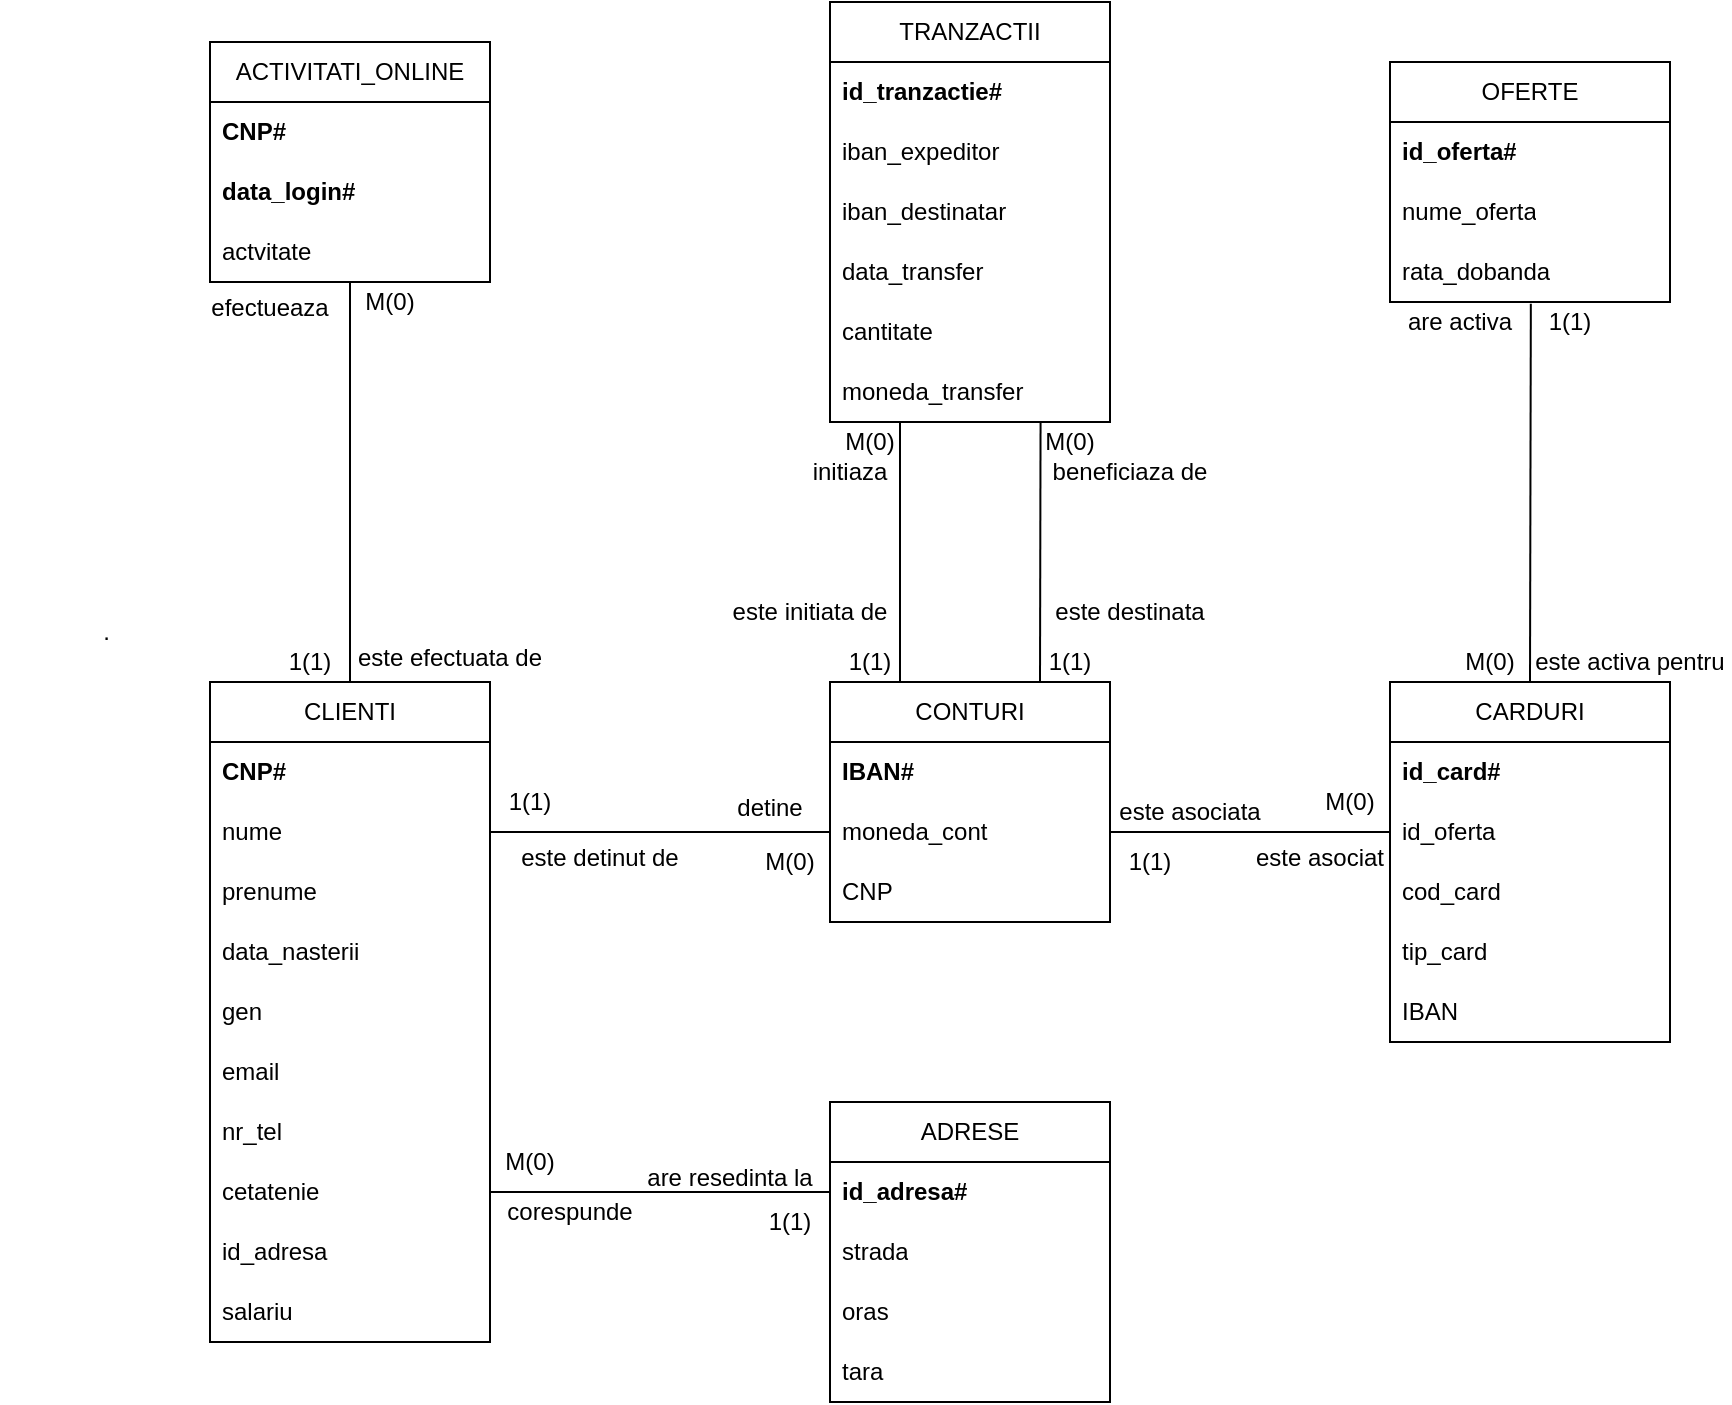 <mxfile version="22.1.17" type="device">
  <diagram name="Page-1" id="ZdlwazmHDTMSwq7NJnRc">
    <mxGraphModel dx="2140" dy="530" grid="1" gridSize="10" guides="1" tooltips="1" connect="1" arrows="1" fold="1" page="1" pageScale="1" pageWidth="850" pageHeight="1100" math="0" shadow="0">
      <root>
        <mxCell id="0" />
        <mxCell id="1" parent="0" />
        <mxCell id="7Enh9Xf3UbLxr6ZcB4gu-21" value="ACTIVITATI_ONLINE" style="swimlane;fontStyle=0;childLayout=stackLayout;horizontal=1;startSize=30;horizontalStack=0;resizeParent=1;resizeParentMax=0;resizeLast=0;collapsible=1;marginBottom=0;whiteSpace=wrap;html=1;" parent="1" vertex="1">
          <mxGeometry x="70" y="40" width="140" height="120" as="geometry" />
        </mxCell>
        <mxCell id="7Enh9Xf3UbLxr6ZcB4gu-22" value="&lt;b&gt;CNP#&lt;/b&gt;" style="text;strokeColor=none;fillColor=none;align=left;verticalAlign=middle;spacingLeft=4;spacingRight=4;overflow=hidden;points=[[0,0.5],[1,0.5]];portConstraint=eastwest;rotatable=0;whiteSpace=wrap;html=1;" parent="7Enh9Xf3UbLxr6ZcB4gu-21" vertex="1">
          <mxGeometry y="30" width="140" height="30" as="geometry" />
        </mxCell>
        <mxCell id="7Enh9Xf3UbLxr6ZcB4gu-23" value="&lt;b&gt;data_login#&lt;/b&gt;" style="text;strokeColor=none;fillColor=none;align=left;verticalAlign=middle;spacingLeft=4;spacingRight=4;overflow=hidden;points=[[0,0.5],[1,0.5]];portConstraint=eastwest;rotatable=0;whiteSpace=wrap;html=1;" parent="7Enh9Xf3UbLxr6ZcB4gu-21" vertex="1">
          <mxGeometry y="60" width="140" height="30" as="geometry" />
        </mxCell>
        <mxCell id="7Enh9Xf3UbLxr6ZcB4gu-24" value="actvitate" style="text;strokeColor=none;fillColor=none;align=left;verticalAlign=middle;spacingLeft=4;spacingRight=4;overflow=hidden;points=[[0,0.5],[1,0.5]];portConstraint=eastwest;rotatable=0;whiteSpace=wrap;html=1;" parent="7Enh9Xf3UbLxr6ZcB4gu-21" vertex="1">
          <mxGeometry y="90" width="140" height="30" as="geometry" />
        </mxCell>
        <mxCell id="7Enh9Xf3UbLxr6ZcB4gu-27" value="CLIENTI" style="swimlane;fontStyle=0;childLayout=stackLayout;horizontal=1;startSize=30;horizontalStack=0;resizeParent=1;resizeParentMax=0;resizeLast=0;collapsible=1;marginBottom=0;whiteSpace=wrap;html=1;" parent="1" vertex="1">
          <mxGeometry x="70" y="360" width="140" height="330" as="geometry" />
        </mxCell>
        <mxCell id="7Enh9Xf3UbLxr6ZcB4gu-28" value="&lt;b&gt;CNP#&lt;/b&gt;" style="text;strokeColor=none;fillColor=none;align=left;verticalAlign=middle;spacingLeft=4;spacingRight=4;overflow=hidden;points=[[0,0.5],[1,0.5]];portConstraint=eastwest;rotatable=0;whiteSpace=wrap;html=1;" parent="7Enh9Xf3UbLxr6ZcB4gu-27" vertex="1">
          <mxGeometry y="30" width="140" height="30" as="geometry" />
        </mxCell>
        <mxCell id="7Enh9Xf3UbLxr6ZcB4gu-29" value="nume" style="text;strokeColor=none;fillColor=none;align=left;verticalAlign=middle;spacingLeft=4;spacingRight=4;overflow=hidden;points=[[0,0.5],[1,0.5]];portConstraint=eastwest;rotatable=0;whiteSpace=wrap;html=1;" parent="7Enh9Xf3UbLxr6ZcB4gu-27" vertex="1">
          <mxGeometry y="60" width="140" height="30" as="geometry" />
        </mxCell>
        <mxCell id="7Enh9Xf3UbLxr6ZcB4gu-30" value="prenume" style="text;strokeColor=none;fillColor=none;align=left;verticalAlign=middle;spacingLeft=4;spacingRight=4;overflow=hidden;points=[[0,0.5],[1,0.5]];portConstraint=eastwest;rotatable=0;whiteSpace=wrap;html=1;" parent="7Enh9Xf3UbLxr6ZcB4gu-27" vertex="1">
          <mxGeometry y="90" width="140" height="30" as="geometry" />
        </mxCell>
        <mxCell id="7Enh9Xf3UbLxr6ZcB4gu-31" value="data_nasterii" style="text;strokeColor=none;fillColor=none;align=left;verticalAlign=middle;spacingLeft=4;spacingRight=4;overflow=hidden;points=[[0,0.5],[1,0.5]];portConstraint=eastwest;rotatable=0;whiteSpace=wrap;html=1;" parent="7Enh9Xf3UbLxr6ZcB4gu-27" vertex="1">
          <mxGeometry y="120" width="140" height="30" as="geometry" />
        </mxCell>
        <mxCell id="7Enh9Xf3UbLxr6ZcB4gu-32" value="gen" style="text;strokeColor=none;fillColor=none;align=left;verticalAlign=middle;spacingLeft=4;spacingRight=4;overflow=hidden;points=[[0,0.5],[1,0.5]];portConstraint=eastwest;rotatable=0;whiteSpace=wrap;html=1;" parent="7Enh9Xf3UbLxr6ZcB4gu-27" vertex="1">
          <mxGeometry y="150" width="140" height="30" as="geometry" />
        </mxCell>
        <mxCell id="7Enh9Xf3UbLxr6ZcB4gu-33" value="email" style="text;strokeColor=none;fillColor=none;align=left;verticalAlign=middle;spacingLeft=4;spacingRight=4;overflow=hidden;points=[[0,0.5],[1,0.5]];portConstraint=eastwest;rotatable=0;whiteSpace=wrap;html=1;" parent="7Enh9Xf3UbLxr6ZcB4gu-27" vertex="1">
          <mxGeometry y="180" width="140" height="30" as="geometry" />
        </mxCell>
        <mxCell id="7Enh9Xf3UbLxr6ZcB4gu-34" value="nr_tel" style="text;strokeColor=none;fillColor=none;align=left;verticalAlign=middle;spacingLeft=4;spacingRight=4;overflow=hidden;points=[[0,0.5],[1,0.5]];portConstraint=eastwest;rotatable=0;whiteSpace=wrap;html=1;" parent="7Enh9Xf3UbLxr6ZcB4gu-27" vertex="1">
          <mxGeometry y="210" width="140" height="30" as="geometry" />
        </mxCell>
        <mxCell id="7Enh9Xf3UbLxr6ZcB4gu-35" value="cetatenie" style="text;strokeColor=none;fillColor=none;align=left;verticalAlign=middle;spacingLeft=4;spacingRight=4;overflow=hidden;points=[[0,0.5],[1,0.5]];portConstraint=eastwest;rotatable=0;whiteSpace=wrap;html=1;" parent="7Enh9Xf3UbLxr6ZcB4gu-27" vertex="1">
          <mxGeometry y="240" width="140" height="30" as="geometry" />
        </mxCell>
        <mxCell id="7Enh9Xf3UbLxr6ZcB4gu-36" value="id_adresa" style="text;strokeColor=none;fillColor=none;align=left;verticalAlign=middle;spacingLeft=4;spacingRight=4;overflow=hidden;points=[[0,0.5],[1,0.5]];portConstraint=eastwest;rotatable=0;whiteSpace=wrap;html=1;" parent="7Enh9Xf3UbLxr6ZcB4gu-27" vertex="1">
          <mxGeometry y="270" width="140" height="30" as="geometry" />
        </mxCell>
        <mxCell id="7Enh9Xf3UbLxr6ZcB4gu-37" value="salariu" style="text;strokeColor=none;fillColor=none;align=left;verticalAlign=middle;spacingLeft=4;spacingRight=4;overflow=hidden;points=[[0,0.5],[1,0.5]];portConstraint=eastwest;rotatable=0;whiteSpace=wrap;html=1;" parent="7Enh9Xf3UbLxr6ZcB4gu-27" vertex="1">
          <mxGeometry y="300" width="140" height="30" as="geometry" />
        </mxCell>
        <mxCell id="7Enh9Xf3UbLxr6ZcB4gu-39" value="ADRESE" style="swimlane;fontStyle=0;childLayout=stackLayout;horizontal=1;startSize=30;horizontalStack=0;resizeParent=1;resizeParentMax=0;resizeLast=0;collapsible=1;marginBottom=0;whiteSpace=wrap;html=1;" parent="1" vertex="1">
          <mxGeometry x="380" y="570" width="140" height="150" as="geometry" />
        </mxCell>
        <mxCell id="7Enh9Xf3UbLxr6ZcB4gu-40" value="&lt;b&gt;id_adresa#&lt;/b&gt;" style="text;strokeColor=none;fillColor=none;align=left;verticalAlign=middle;spacingLeft=4;spacingRight=4;overflow=hidden;points=[[0,0.5],[1,0.5]];portConstraint=eastwest;rotatable=0;whiteSpace=wrap;html=1;" parent="7Enh9Xf3UbLxr6ZcB4gu-39" vertex="1">
          <mxGeometry y="30" width="140" height="30" as="geometry" />
        </mxCell>
        <mxCell id="7Enh9Xf3UbLxr6ZcB4gu-41" value="strada" style="text;strokeColor=none;fillColor=none;align=left;verticalAlign=middle;spacingLeft=4;spacingRight=4;overflow=hidden;points=[[0,0.5],[1,0.5]];portConstraint=eastwest;rotatable=0;whiteSpace=wrap;html=1;" parent="7Enh9Xf3UbLxr6ZcB4gu-39" vertex="1">
          <mxGeometry y="60" width="140" height="30" as="geometry" />
        </mxCell>
        <mxCell id="7Enh9Xf3UbLxr6ZcB4gu-42" value="oras" style="text;strokeColor=none;fillColor=none;align=left;verticalAlign=middle;spacingLeft=4;spacingRight=4;overflow=hidden;points=[[0,0.5],[1,0.5]];portConstraint=eastwest;rotatable=0;whiteSpace=wrap;html=1;" parent="7Enh9Xf3UbLxr6ZcB4gu-39" vertex="1">
          <mxGeometry y="90" width="140" height="30" as="geometry" />
        </mxCell>
        <mxCell id="7Enh9Xf3UbLxr6ZcB4gu-43" value="tara" style="text;strokeColor=none;fillColor=none;align=left;verticalAlign=middle;spacingLeft=4;spacingRight=4;overflow=hidden;points=[[0,0.5],[1,0.5]];portConstraint=eastwest;rotatable=0;whiteSpace=wrap;html=1;" parent="7Enh9Xf3UbLxr6ZcB4gu-39" vertex="1">
          <mxGeometry y="120" width="140" height="30" as="geometry" />
        </mxCell>
        <mxCell id="7Enh9Xf3UbLxr6ZcB4gu-44" value="CONTURI" style="swimlane;fontStyle=0;childLayout=stackLayout;horizontal=1;startSize=30;horizontalStack=0;resizeParent=1;resizeParentMax=0;resizeLast=0;collapsible=1;marginBottom=0;whiteSpace=wrap;html=1;" parent="1" vertex="1">
          <mxGeometry x="380" y="360" width="140" height="120" as="geometry" />
        </mxCell>
        <mxCell id="7Enh9Xf3UbLxr6ZcB4gu-45" value="&lt;b&gt;IBAN#&lt;/b&gt;" style="text;strokeColor=none;fillColor=none;align=left;verticalAlign=middle;spacingLeft=4;spacingRight=4;overflow=hidden;points=[[0,0.5],[1,0.5]];portConstraint=eastwest;rotatable=0;whiteSpace=wrap;html=1;" parent="7Enh9Xf3UbLxr6ZcB4gu-44" vertex="1">
          <mxGeometry y="30" width="140" height="30" as="geometry" />
        </mxCell>
        <mxCell id="7Enh9Xf3UbLxr6ZcB4gu-46" value="moneda_cont" style="text;strokeColor=none;fillColor=none;align=left;verticalAlign=middle;spacingLeft=4;spacingRight=4;overflow=hidden;points=[[0,0.5],[1,0.5]];portConstraint=eastwest;rotatable=0;whiteSpace=wrap;html=1;" parent="7Enh9Xf3UbLxr6ZcB4gu-44" vertex="1">
          <mxGeometry y="60" width="140" height="30" as="geometry" />
        </mxCell>
        <mxCell id="7Enh9Xf3UbLxr6ZcB4gu-47" value="CNP" style="text;strokeColor=none;fillColor=none;align=left;verticalAlign=middle;spacingLeft=4;spacingRight=4;overflow=hidden;points=[[0,0.5],[1,0.5]];portConstraint=eastwest;rotatable=0;whiteSpace=wrap;html=1;" parent="7Enh9Xf3UbLxr6ZcB4gu-44" vertex="1">
          <mxGeometry y="90" width="140" height="30" as="geometry" />
        </mxCell>
        <mxCell id="7Enh9Xf3UbLxr6ZcB4gu-49" value="TRANZACTII" style="swimlane;fontStyle=0;childLayout=stackLayout;horizontal=1;startSize=30;horizontalStack=0;resizeParent=1;resizeParentMax=0;resizeLast=0;collapsible=1;marginBottom=0;whiteSpace=wrap;html=1;" parent="1" vertex="1">
          <mxGeometry x="380" y="20" width="140" height="210" as="geometry" />
        </mxCell>
        <mxCell id="7Enh9Xf3UbLxr6ZcB4gu-50" value="&lt;b&gt;id_tranzactie#&lt;/b&gt;" style="text;strokeColor=none;fillColor=none;align=left;verticalAlign=middle;spacingLeft=4;spacingRight=4;overflow=hidden;points=[[0,0.5],[1,0.5]];portConstraint=eastwest;rotatable=0;whiteSpace=wrap;html=1;" parent="7Enh9Xf3UbLxr6ZcB4gu-49" vertex="1">
          <mxGeometry y="30" width="140" height="30" as="geometry" />
        </mxCell>
        <mxCell id="7Enh9Xf3UbLxr6ZcB4gu-51" value="iban_expeditor" style="text;strokeColor=none;fillColor=none;align=left;verticalAlign=middle;spacingLeft=4;spacingRight=4;overflow=hidden;points=[[0,0.5],[1,0.5]];portConstraint=eastwest;rotatable=0;whiteSpace=wrap;html=1;" parent="7Enh9Xf3UbLxr6ZcB4gu-49" vertex="1">
          <mxGeometry y="60" width="140" height="30" as="geometry" />
        </mxCell>
        <mxCell id="7Enh9Xf3UbLxr6ZcB4gu-52" value="iban_destinatar" style="text;strokeColor=none;fillColor=none;align=left;verticalAlign=middle;spacingLeft=4;spacingRight=4;overflow=hidden;points=[[0,0.5],[1,0.5]];portConstraint=eastwest;rotatable=0;whiteSpace=wrap;html=1;" parent="7Enh9Xf3UbLxr6ZcB4gu-49" vertex="1">
          <mxGeometry y="90" width="140" height="30" as="geometry" />
        </mxCell>
        <mxCell id="7Enh9Xf3UbLxr6ZcB4gu-53" value="data_transfer" style="text;strokeColor=none;fillColor=none;align=left;verticalAlign=middle;spacingLeft=4;spacingRight=4;overflow=hidden;points=[[0,0.5],[1,0.5]];portConstraint=eastwest;rotatable=0;whiteSpace=wrap;html=1;" parent="7Enh9Xf3UbLxr6ZcB4gu-49" vertex="1">
          <mxGeometry y="120" width="140" height="30" as="geometry" />
        </mxCell>
        <mxCell id="7Enh9Xf3UbLxr6ZcB4gu-54" value="cantitate" style="text;strokeColor=none;fillColor=none;align=left;verticalAlign=middle;spacingLeft=4;spacingRight=4;overflow=hidden;points=[[0,0.5],[1,0.5]];portConstraint=eastwest;rotatable=0;whiteSpace=wrap;html=1;" parent="7Enh9Xf3UbLxr6ZcB4gu-49" vertex="1">
          <mxGeometry y="150" width="140" height="30" as="geometry" />
        </mxCell>
        <mxCell id="7Enh9Xf3UbLxr6ZcB4gu-55" value="moneda_transfer" style="text;strokeColor=none;fillColor=none;align=left;verticalAlign=middle;spacingLeft=4;spacingRight=4;overflow=hidden;points=[[0,0.5],[1,0.5]];portConstraint=eastwest;rotatable=0;whiteSpace=wrap;html=1;" parent="7Enh9Xf3UbLxr6ZcB4gu-49" vertex="1">
          <mxGeometry y="180" width="140" height="30" as="geometry" />
        </mxCell>
        <mxCell id="7Enh9Xf3UbLxr6ZcB4gu-56" value="CARDURI" style="swimlane;fontStyle=0;childLayout=stackLayout;horizontal=1;startSize=30;horizontalStack=0;resizeParent=1;resizeParentMax=0;resizeLast=0;collapsible=1;marginBottom=0;whiteSpace=wrap;html=1;" parent="1" vertex="1">
          <mxGeometry x="660" y="360" width="140" height="180" as="geometry" />
        </mxCell>
        <mxCell id="7Enh9Xf3UbLxr6ZcB4gu-57" value="&lt;b&gt;id_card#&lt;/b&gt;" style="text;strokeColor=none;fillColor=none;align=left;verticalAlign=middle;spacingLeft=4;spacingRight=4;overflow=hidden;points=[[0,0.5],[1,0.5]];portConstraint=eastwest;rotatable=0;whiteSpace=wrap;html=1;" parent="7Enh9Xf3UbLxr6ZcB4gu-56" vertex="1">
          <mxGeometry y="30" width="140" height="30" as="geometry" />
        </mxCell>
        <mxCell id="7Enh9Xf3UbLxr6ZcB4gu-58" value="id_oferta" style="text;strokeColor=none;fillColor=none;align=left;verticalAlign=middle;spacingLeft=4;spacingRight=4;overflow=hidden;points=[[0,0.5],[1,0.5]];portConstraint=eastwest;rotatable=0;whiteSpace=wrap;html=1;" parent="7Enh9Xf3UbLxr6ZcB4gu-56" vertex="1">
          <mxGeometry y="60" width="140" height="30" as="geometry" />
        </mxCell>
        <mxCell id="7Enh9Xf3UbLxr6ZcB4gu-59" value="cod_card" style="text;strokeColor=none;fillColor=none;align=left;verticalAlign=middle;spacingLeft=4;spacingRight=4;overflow=hidden;points=[[0,0.5],[1,0.5]];portConstraint=eastwest;rotatable=0;whiteSpace=wrap;html=1;" parent="7Enh9Xf3UbLxr6ZcB4gu-56" vertex="1">
          <mxGeometry y="90" width="140" height="30" as="geometry" />
        </mxCell>
        <mxCell id="7Enh9Xf3UbLxr6ZcB4gu-60" value="tip_card" style="text;strokeColor=none;fillColor=none;align=left;verticalAlign=middle;spacingLeft=4;spacingRight=4;overflow=hidden;points=[[0,0.5],[1,0.5]];portConstraint=eastwest;rotatable=0;whiteSpace=wrap;html=1;" parent="7Enh9Xf3UbLxr6ZcB4gu-56" vertex="1">
          <mxGeometry y="120" width="140" height="30" as="geometry" />
        </mxCell>
        <mxCell id="7Enh9Xf3UbLxr6ZcB4gu-61" value="IBAN" style="text;strokeColor=none;fillColor=none;align=left;verticalAlign=middle;spacingLeft=4;spacingRight=4;overflow=hidden;points=[[0,0.5],[1,0.5]];portConstraint=eastwest;rotatable=0;whiteSpace=wrap;html=1;" parent="7Enh9Xf3UbLxr6ZcB4gu-56" vertex="1">
          <mxGeometry y="150" width="140" height="30" as="geometry" />
        </mxCell>
        <mxCell id="7Enh9Xf3UbLxr6ZcB4gu-62" value="OFERTE" style="swimlane;fontStyle=0;childLayout=stackLayout;horizontal=1;startSize=30;horizontalStack=0;resizeParent=1;resizeParentMax=0;resizeLast=0;collapsible=1;marginBottom=0;whiteSpace=wrap;html=1;" parent="1" vertex="1">
          <mxGeometry x="660" y="50" width="140" height="120" as="geometry" />
        </mxCell>
        <mxCell id="7Enh9Xf3UbLxr6ZcB4gu-63" value="&lt;b&gt;id_oferta#&lt;/b&gt;" style="text;strokeColor=none;fillColor=none;align=left;verticalAlign=middle;spacingLeft=4;spacingRight=4;overflow=hidden;points=[[0,0.5],[1,0.5]];portConstraint=eastwest;rotatable=0;whiteSpace=wrap;html=1;" parent="7Enh9Xf3UbLxr6ZcB4gu-62" vertex="1">
          <mxGeometry y="30" width="140" height="30" as="geometry" />
        </mxCell>
        <mxCell id="7Enh9Xf3UbLxr6ZcB4gu-64" value="nume_oferta" style="text;strokeColor=none;fillColor=none;align=left;verticalAlign=middle;spacingLeft=4;spacingRight=4;overflow=hidden;points=[[0,0.5],[1,0.5]];portConstraint=eastwest;rotatable=0;whiteSpace=wrap;html=1;" parent="7Enh9Xf3UbLxr6ZcB4gu-62" vertex="1">
          <mxGeometry y="60" width="140" height="30" as="geometry" />
        </mxCell>
        <mxCell id="7Enh9Xf3UbLxr6ZcB4gu-65" value="rata_dobanda" style="text;strokeColor=none;fillColor=none;align=left;verticalAlign=middle;spacingLeft=4;spacingRight=4;overflow=hidden;points=[[0,0.5],[1,0.5]];portConstraint=eastwest;rotatable=0;whiteSpace=wrap;html=1;" parent="7Enh9Xf3UbLxr6ZcB4gu-62" vertex="1">
          <mxGeometry y="90" width="140" height="30" as="geometry" />
        </mxCell>
        <mxCell id="7Enh9Xf3UbLxr6ZcB4gu-66" value="" style="endArrow=none;html=1;rounded=0;exitX=0.5;exitY=0;exitDx=0;exitDy=0;entryX=0.5;entryY=1;entryDx=0;entryDy=0;" parent="1" source="7Enh9Xf3UbLxr6ZcB4gu-27" target="7Enh9Xf3UbLxr6ZcB4gu-21" edge="1">
          <mxGeometry width="50" height="50" relative="1" as="geometry">
            <mxPoint x="590" y="390" as="sourcePoint" />
            <mxPoint x="140" y="250" as="targetPoint" />
          </mxGeometry>
        </mxCell>
        <mxCell id="7Enh9Xf3UbLxr6ZcB4gu-67" value="" style="endArrow=none;html=1;rounded=0;exitX=1;exitY=0.5;exitDx=0;exitDy=0;entryX=0;entryY=0.5;entryDx=0;entryDy=0;" parent="1" source="7Enh9Xf3UbLxr6ZcB4gu-29" target="7Enh9Xf3UbLxr6ZcB4gu-46" edge="1">
          <mxGeometry width="50" height="50" relative="1" as="geometry">
            <mxPoint x="470" y="430" as="sourcePoint" />
            <mxPoint x="520" y="380" as="targetPoint" />
          </mxGeometry>
        </mxCell>
        <mxCell id="7Enh9Xf3UbLxr6ZcB4gu-68" value="" style="endArrow=none;html=1;rounded=0;exitX=0;exitY=0.5;exitDx=0;exitDy=0;entryX=1;entryY=0.5;entryDx=0;entryDy=0;" parent="1" source="7Enh9Xf3UbLxr6ZcB4gu-40" target="7Enh9Xf3UbLxr6ZcB4gu-35" edge="1">
          <mxGeometry width="50" height="50" relative="1" as="geometry">
            <mxPoint x="470" y="530" as="sourcePoint" />
            <mxPoint x="520" y="480" as="targetPoint" />
          </mxGeometry>
        </mxCell>
        <mxCell id="7Enh9Xf3UbLxr6ZcB4gu-69" value="" style="endArrow=none;html=1;rounded=0;exitX=0.25;exitY=0;exitDx=0;exitDy=0;entryX=0.25;entryY=1;entryDx=0;entryDy=0;entryPerimeter=0;" parent="1" source="7Enh9Xf3UbLxr6ZcB4gu-44" target="7Enh9Xf3UbLxr6ZcB4gu-55" edge="1">
          <mxGeometry width="50" height="50" relative="1" as="geometry">
            <mxPoint x="470" y="130" as="sourcePoint" />
            <mxPoint x="365" y="270" as="targetPoint" />
          </mxGeometry>
        </mxCell>
        <mxCell id="7Enh9Xf3UbLxr6ZcB4gu-71" value="" style="endArrow=none;html=1;rounded=0;exitX=0.75;exitY=0;exitDx=0;exitDy=0;entryX=0.752;entryY=0.989;entryDx=0;entryDy=0;entryPerimeter=0;" parent="1" source="7Enh9Xf3UbLxr6ZcB4gu-44" target="7Enh9Xf3UbLxr6ZcB4gu-55" edge="1">
          <mxGeometry width="50" height="50" relative="1" as="geometry">
            <mxPoint x="470" y="230" as="sourcePoint" />
            <mxPoint x="520" y="180" as="targetPoint" />
          </mxGeometry>
        </mxCell>
        <mxCell id="7Enh9Xf3UbLxr6ZcB4gu-72" value="" style="endArrow=none;html=1;rounded=0;exitX=1;exitY=0.5;exitDx=0;exitDy=0;entryX=0;entryY=0.5;entryDx=0;entryDy=0;" parent="1" source="7Enh9Xf3UbLxr6ZcB4gu-46" target="7Enh9Xf3UbLxr6ZcB4gu-58" edge="1">
          <mxGeometry width="50" height="50" relative="1" as="geometry">
            <mxPoint x="610" y="370" as="sourcePoint" />
            <mxPoint x="660" y="320" as="targetPoint" />
          </mxGeometry>
        </mxCell>
        <mxCell id="7Enh9Xf3UbLxr6ZcB4gu-73" value="" style="endArrow=none;html=1;rounded=0;entryX=0.503;entryY=1.029;entryDx=0;entryDy=0;entryPerimeter=0;exitX=0.5;exitY=0;exitDx=0;exitDy=0;" parent="1" source="7Enh9Xf3UbLxr6ZcB4gu-56" target="7Enh9Xf3UbLxr6ZcB4gu-65" edge="1">
          <mxGeometry width="50" height="50" relative="1" as="geometry">
            <mxPoint x="610" y="370" as="sourcePoint" />
            <mxPoint x="660" y="320" as="targetPoint" />
          </mxGeometry>
        </mxCell>
        <mxCell id="7Enh9Xf3UbLxr6ZcB4gu-74" value="M(0)" style="text;html=1;strokeColor=none;fillColor=none;align=center;verticalAlign=middle;whiteSpace=wrap;rounded=0;" parent="1" vertex="1">
          <mxGeometry x="140" y="160" width="40" height="20" as="geometry" />
        </mxCell>
        <mxCell id="7Enh9Xf3UbLxr6ZcB4gu-75" value="1(1)" style="text;html=1;strokeColor=none;fillColor=none;align=center;verticalAlign=middle;whiteSpace=wrap;rounded=0;" parent="1" vertex="1">
          <mxGeometry x="100" y="340" width="40" height="20" as="geometry" />
        </mxCell>
        <mxCell id="7Enh9Xf3UbLxr6ZcB4gu-76" value="1(1)" style="text;html=1;strokeColor=none;fillColor=none;align=center;verticalAlign=middle;whiteSpace=wrap;rounded=0;" parent="1" vertex="1">
          <mxGeometry x="340" y="620" width="40" height="20" as="geometry" />
        </mxCell>
        <mxCell id="7Enh9Xf3UbLxr6ZcB4gu-77" value="M(0)" style="text;html=1;strokeColor=none;fillColor=none;align=center;verticalAlign=middle;whiteSpace=wrap;rounded=0;" parent="1" vertex="1">
          <mxGeometry x="210" y="590" width="40" height="20" as="geometry" />
        </mxCell>
        <mxCell id="7Enh9Xf3UbLxr6ZcB4gu-78" value="M(0)" style="text;html=1;strokeColor=none;fillColor=none;align=center;verticalAlign=middle;whiteSpace=wrap;rounded=0;" parent="1" vertex="1">
          <mxGeometry x="340" y="440" width="40" height="20" as="geometry" />
        </mxCell>
        <mxCell id="7Enh9Xf3UbLxr6ZcB4gu-79" value="1(1)" style="text;html=1;strokeColor=none;fillColor=none;align=center;verticalAlign=middle;whiteSpace=wrap;rounded=0;" parent="1" vertex="1">
          <mxGeometry x="210" y="410" width="40" height="20" as="geometry" />
        </mxCell>
        <mxCell id="7Enh9Xf3UbLxr6ZcB4gu-80" value="M(0)" style="text;html=1;strokeColor=none;fillColor=none;align=center;verticalAlign=middle;whiteSpace=wrap;rounded=0;" parent="1" vertex="1">
          <mxGeometry x="380" y="230" width="40" height="20" as="geometry" />
        </mxCell>
        <mxCell id="7Enh9Xf3UbLxr6ZcB4gu-81" value="M(0)" style="text;html=1;strokeColor=none;fillColor=none;align=center;verticalAlign=middle;whiteSpace=wrap;rounded=0;" parent="1" vertex="1">
          <mxGeometry x="480" y="230" width="40" height="20" as="geometry" />
        </mxCell>
        <mxCell id="7Enh9Xf3UbLxr6ZcB4gu-82" value="1(1)" style="text;html=1;strokeColor=none;fillColor=none;align=center;verticalAlign=middle;whiteSpace=wrap;rounded=0;" parent="1" vertex="1">
          <mxGeometry x="380" y="340" width="40" height="20" as="geometry" />
        </mxCell>
        <mxCell id="7Enh9Xf3UbLxr6ZcB4gu-83" value="1(1)" style="text;html=1;strokeColor=none;fillColor=none;align=center;verticalAlign=middle;whiteSpace=wrap;rounded=0;" parent="1" vertex="1">
          <mxGeometry x="480" y="340" width="40" height="20" as="geometry" />
        </mxCell>
        <mxCell id="7Enh9Xf3UbLxr6ZcB4gu-84" value="M(0)" style="text;html=1;strokeColor=none;fillColor=none;align=center;verticalAlign=middle;whiteSpace=wrap;rounded=0;" parent="1" vertex="1">
          <mxGeometry x="620" y="410" width="40" height="20" as="geometry" />
        </mxCell>
        <mxCell id="7Enh9Xf3UbLxr6ZcB4gu-85" value="1(1)" style="text;html=1;strokeColor=none;fillColor=none;align=center;verticalAlign=middle;whiteSpace=wrap;rounded=0;" parent="1" vertex="1">
          <mxGeometry x="520" y="440" width="40" height="20" as="geometry" />
        </mxCell>
        <mxCell id="7Enh9Xf3UbLxr6ZcB4gu-86" value="1(1)" style="text;html=1;strokeColor=none;fillColor=none;align=center;verticalAlign=middle;whiteSpace=wrap;rounded=0;" parent="1" vertex="1">
          <mxGeometry x="730" y="170" width="40" height="20" as="geometry" />
        </mxCell>
        <mxCell id="7Enh9Xf3UbLxr6ZcB4gu-87" value="M(0)" style="text;html=1;strokeColor=none;fillColor=none;align=center;verticalAlign=middle;whiteSpace=wrap;rounded=0;" parent="1" vertex="1">
          <mxGeometry x="690" y="340" width="40" height="20" as="geometry" />
        </mxCell>
        <mxCell id="7Enh9Xf3UbLxr6ZcB4gu-89" value="efectueaza" style="text;html=1;strokeColor=none;fillColor=none;align=center;verticalAlign=middle;whiteSpace=wrap;rounded=0;" parent="1" vertex="1">
          <mxGeometry x="70" y="165" width="60" height="15" as="geometry" />
        </mxCell>
        <mxCell id="7Enh9Xf3UbLxr6ZcB4gu-90" value="este efectuata de" style="text;html=1;strokeColor=none;fillColor=none;align=center;verticalAlign=middle;whiteSpace=wrap;rounded=0;" parent="1" vertex="1">
          <mxGeometry x="140" y="340" width="100" height="15" as="geometry" />
        </mxCell>
        <mxCell id="7Enh9Xf3UbLxr6ZcB4gu-91" value="are resedinta la" style="text;html=1;strokeColor=none;fillColor=none;align=center;verticalAlign=middle;whiteSpace=wrap;rounded=0;" parent="1" vertex="1">
          <mxGeometry x="280" y="600" width="100" height="15" as="geometry" />
        </mxCell>
        <mxCell id="7Enh9Xf3UbLxr6ZcB4gu-93" value="corespunde" style="text;html=1;strokeColor=none;fillColor=none;align=center;verticalAlign=middle;whiteSpace=wrap;rounded=0;" parent="1" vertex="1">
          <mxGeometry x="220" y="620" width="60" height="10" as="geometry" />
        </mxCell>
        <mxCell id="7Enh9Xf3UbLxr6ZcB4gu-96" value="detine" style="text;html=1;strokeColor=none;fillColor=none;align=center;verticalAlign=middle;whiteSpace=wrap;rounded=0;" parent="1" vertex="1">
          <mxGeometry x="330" y="415" width="40" height="15" as="geometry" />
        </mxCell>
        <mxCell id="7Enh9Xf3UbLxr6ZcB4gu-97" value="este detinut de" style="text;html=1;strokeColor=none;fillColor=none;align=center;verticalAlign=middle;whiteSpace=wrap;rounded=0;" parent="1" vertex="1">
          <mxGeometry x="220" y="440" width="90" height="15" as="geometry" />
        </mxCell>
        <mxCell id="7Enh9Xf3UbLxr6ZcB4gu-98" value="initiaza" style="text;html=1;strokeColor=none;fillColor=none;align=center;verticalAlign=middle;whiteSpace=wrap;rounded=0;" parent="1" vertex="1">
          <mxGeometry x="370" y="250" width="40" height="10" as="geometry" />
        </mxCell>
        <mxCell id="7Enh9Xf3UbLxr6ZcB4gu-99" value="beneficiaza de" style="text;html=1;strokeColor=none;fillColor=none;align=center;verticalAlign=middle;whiteSpace=wrap;rounded=0;" parent="1" vertex="1">
          <mxGeometry x="490" y="250" width="80" height="10" as="geometry" />
        </mxCell>
        <mxCell id="7Enh9Xf3UbLxr6ZcB4gu-100" value="este initiata de" style="text;html=1;strokeColor=none;fillColor=none;align=center;verticalAlign=middle;whiteSpace=wrap;rounded=0;" parent="1" vertex="1">
          <mxGeometry x="330" y="320" width="80" height="10" as="geometry" />
        </mxCell>
        <mxCell id="7Enh9Xf3UbLxr6ZcB4gu-101" value="este destinata" style="text;html=1;strokeColor=none;fillColor=none;align=center;verticalAlign=middle;whiteSpace=wrap;rounded=0;" parent="1" vertex="1">
          <mxGeometry x="490" y="320" width="80" height="10" as="geometry" />
        </mxCell>
        <mxCell id="7Enh9Xf3UbLxr6ZcB4gu-102" value="este asociat" style="text;html=1;strokeColor=none;fillColor=none;align=center;verticalAlign=middle;whiteSpace=wrap;rounded=0;" parent="1" vertex="1">
          <mxGeometry x="590" y="442.5" width="70" height="10" as="geometry" />
        </mxCell>
        <mxCell id="7Enh9Xf3UbLxr6ZcB4gu-103" value="este asociata" style="text;html=1;strokeColor=none;fillColor=none;align=center;verticalAlign=middle;whiteSpace=wrap;rounded=0;" parent="1" vertex="1">
          <mxGeometry x="520" y="420" width="80" height="10" as="geometry" />
        </mxCell>
        <mxCell id="7Enh9Xf3UbLxr6ZcB4gu-104" value="are activa" style="text;html=1;strokeColor=none;fillColor=none;align=center;verticalAlign=middle;whiteSpace=wrap;rounded=0;" parent="1" vertex="1">
          <mxGeometry x="660" y="175" width="70" height="10" as="geometry" />
        </mxCell>
        <mxCell id="7Enh9Xf3UbLxr6ZcB4gu-105" value="este activa pentru" style="text;html=1;strokeColor=none;fillColor=none;align=center;verticalAlign=middle;whiteSpace=wrap;rounded=0;" parent="1" vertex="1">
          <mxGeometry x="730" y="345" width="100" height="10" as="geometry" />
        </mxCell>
        <mxCell id="7Enh9Xf3UbLxr6ZcB4gu-106" value=".&amp;nbsp; &amp;nbsp; &amp;nbsp; &amp;nbsp; &amp;nbsp; &amp;nbsp; &amp;nbsp; &amp;nbsp; &amp;nbsp; &amp;nbsp; &amp;nbsp; &amp;nbsp; &amp;nbsp; &amp;nbsp; &amp;nbsp; &amp;nbsp; &amp;nbsp; &amp;nbsp; &amp;nbsp; &amp;nbsp; &amp;nbsp; &amp;nbsp; &amp;nbsp; &amp;nbsp; &amp;nbsp;" style="text;html=1;strokeColor=none;fillColor=none;align=center;verticalAlign=middle;whiteSpace=wrap;rounded=0;" parent="1" vertex="1">
          <mxGeometry x="-35" y="320" width="270" height="30" as="geometry" />
        </mxCell>
      </root>
    </mxGraphModel>
  </diagram>
</mxfile>
